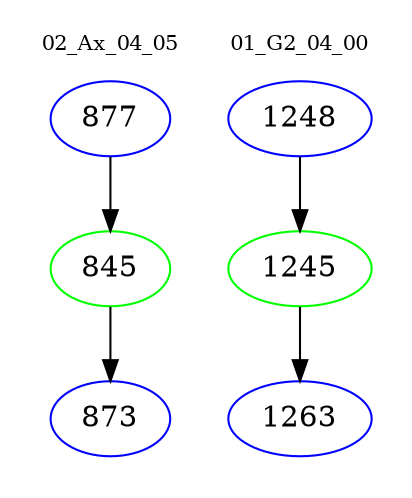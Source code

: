 digraph{
subgraph cluster_0 {
color = white
label = "02_Ax_04_05";
fontsize=10;
T0_877 [label="877", color="blue"]
T0_877 -> T0_845 [color="black"]
T0_845 [label="845", color="green"]
T0_845 -> T0_873 [color="black"]
T0_873 [label="873", color="blue"]
}
subgraph cluster_1 {
color = white
label = "01_G2_04_00";
fontsize=10;
T1_1248 [label="1248", color="blue"]
T1_1248 -> T1_1245 [color="black"]
T1_1245 [label="1245", color="green"]
T1_1245 -> T1_1263 [color="black"]
T1_1263 [label="1263", color="blue"]
}
}
